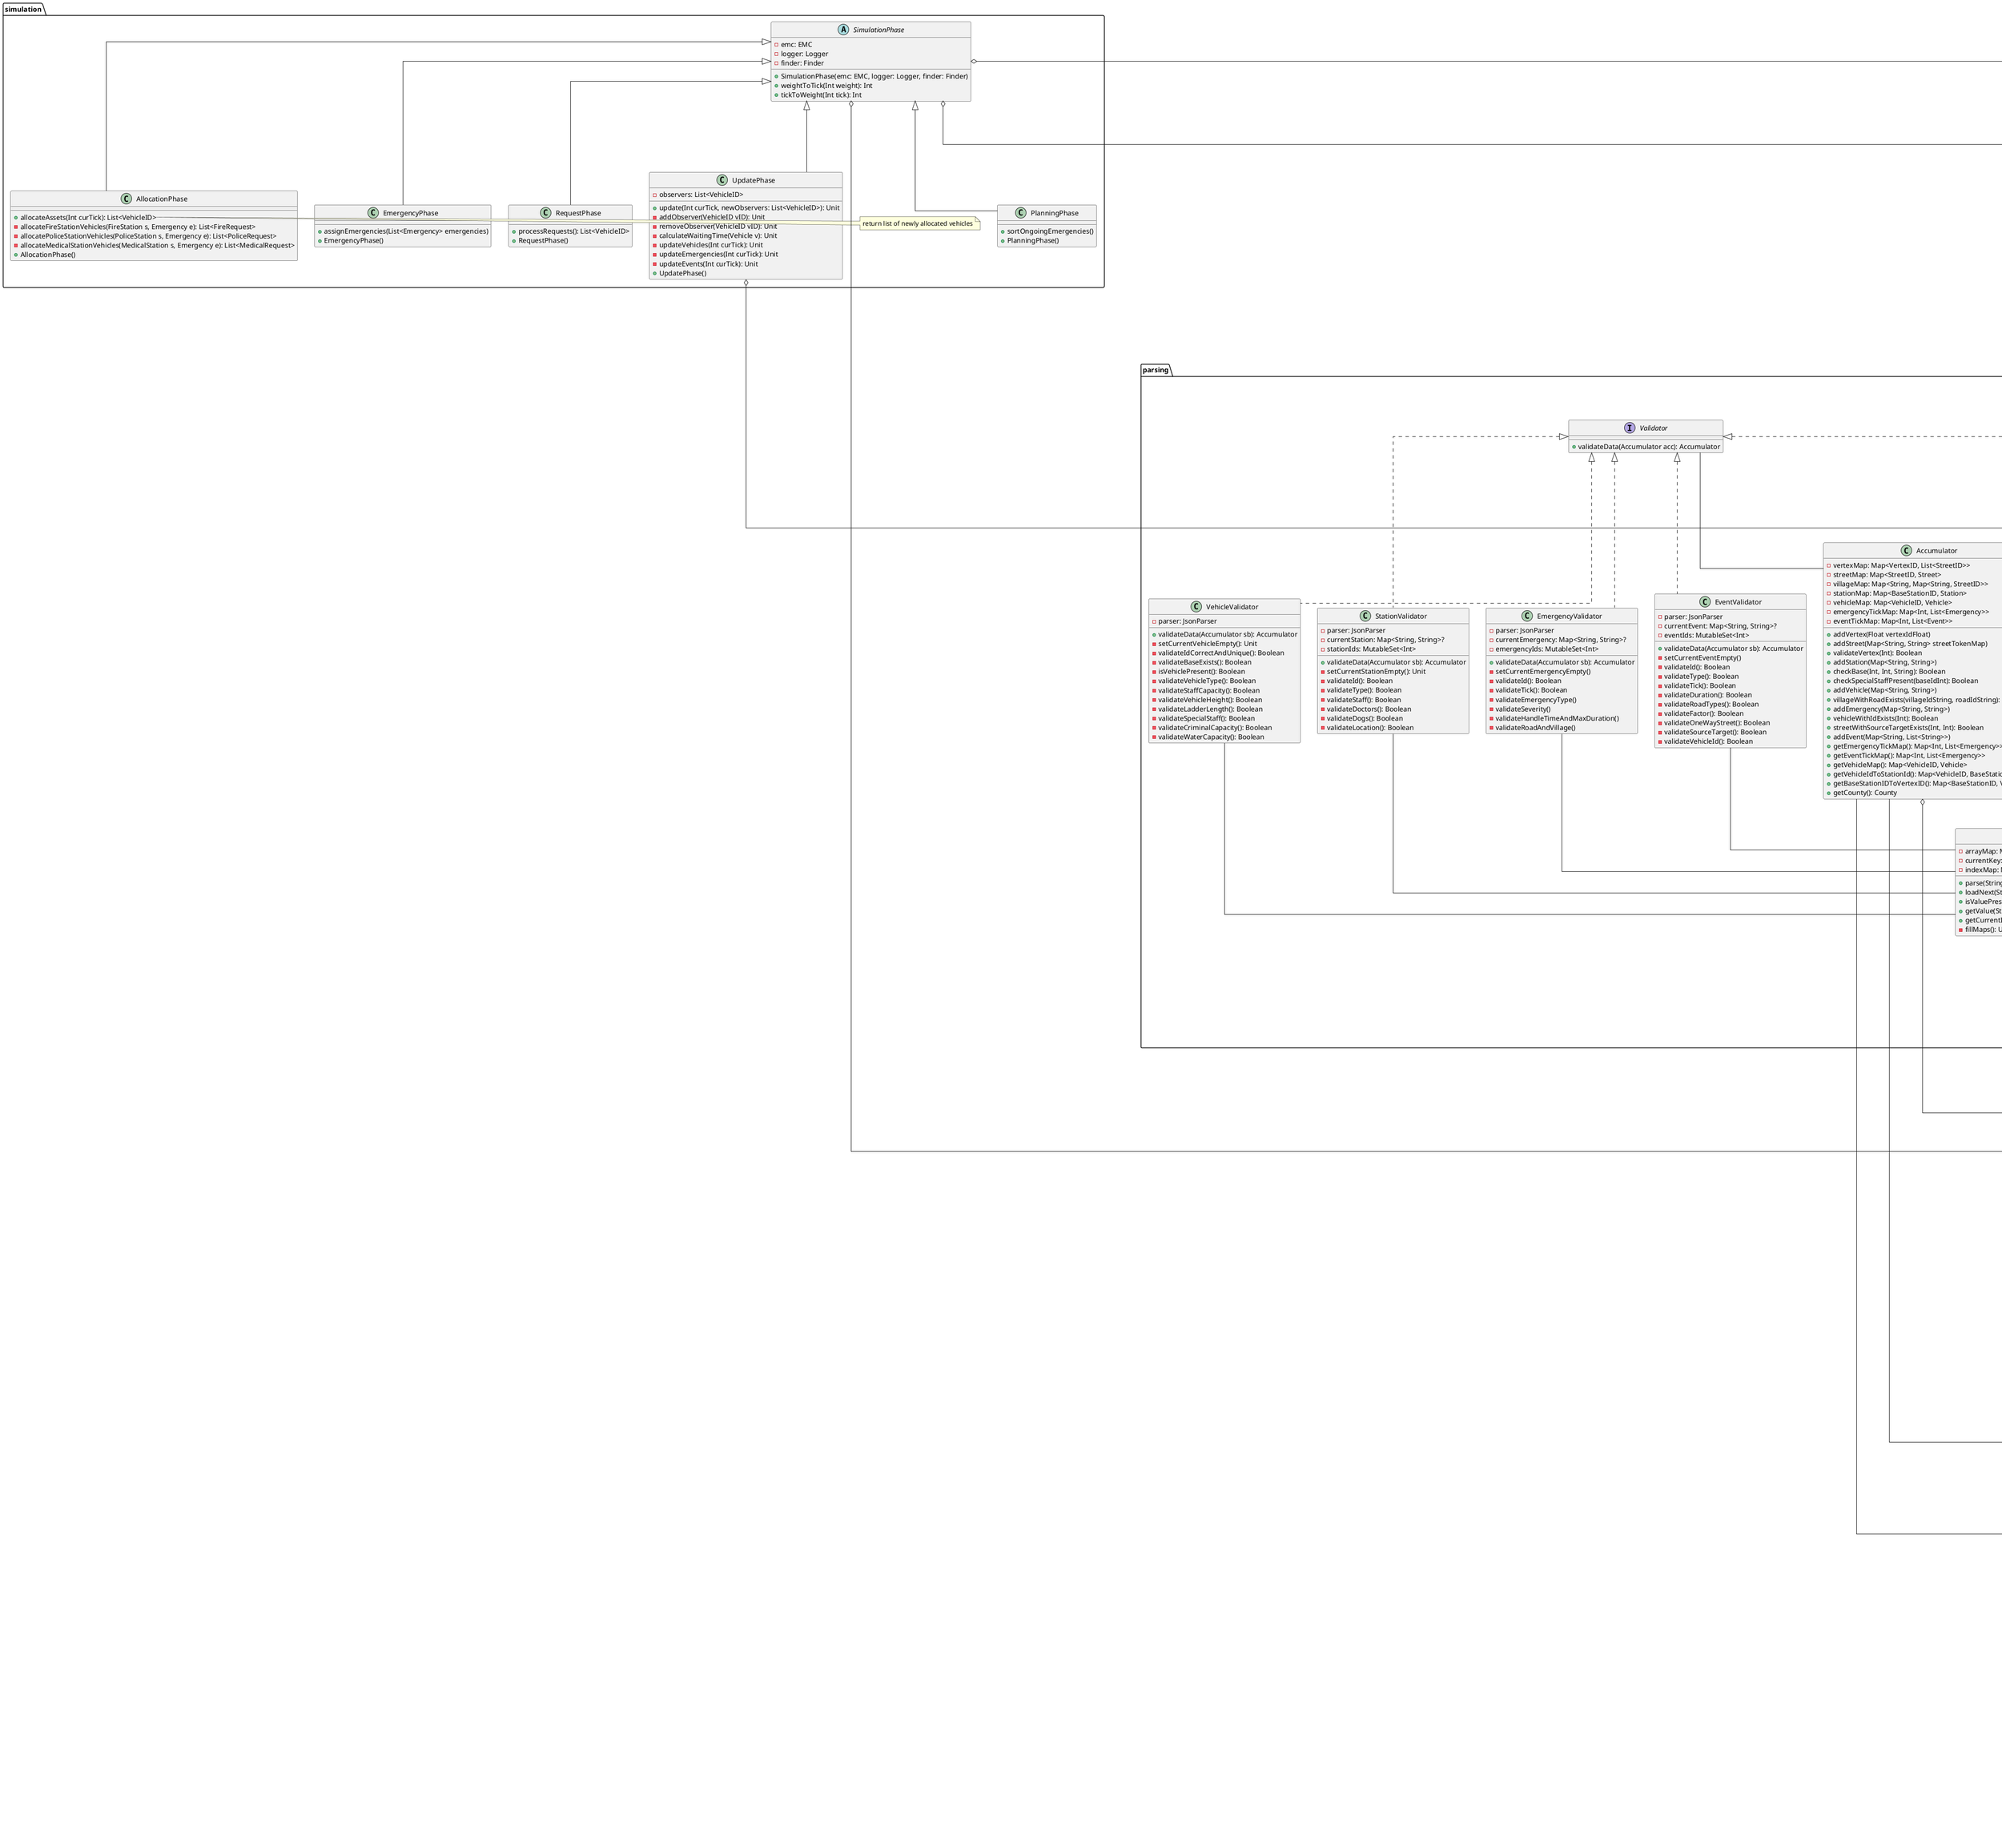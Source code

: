 @startuml
skinparam linetype ortho

/' typing & ids
   ========================================================================= '/
package ids {
note "use inline classes for ID classes" as N1

    class StreetID {
        - id: String
        + StreetID(String id)
        + hashCode(): Int
        + equals(): Boolean
        + <T> compareTo(T comp): Int
    }

    class VertexID {
        - id: String
        + VertexID(String id)
        + hashCode(): Int
        + equals(): Boolean
        + <T> compareTo(T comp): Int
    }

    class BaseStationID {
        - id: Int { id >= 0 }
        + BaseStationID(Int id)
        + hashCode(): Int
        + equals(): Boolean
        + <T> compareTo(T comp): Int
    }

    class EmergencyID {
        - id: Int { id >= 0 }
        + EmergencyID(Int id)
        + hashCode(): Int
        + equals(): Boolean
        + <T> compareTo(T comp): Int
    }

    class EventID {
        - id: Int { id >= 0 }
        + EventID(Int id)
        + hashCode(): Int
        + equals(): Boolean
        + <T> compareTo(T comp): Int
    }

    class VehicleID {
        - id: Int { id >= 0 }
        + VehicleID(Int id)
        + hashCode(): Int
        + equals(): Boolean
        + <T> compareTo(T comp): Int
    }

    class RequestID {
        - id: Int { id >= 0 }
        + RequestID(Int id)
        + hashCode(): Int
        + equals(): Boolean
        + <T> compareTo(T comp): Int
    }
}


/' events
   ========================================================================= '/
package events {
    abstract class Event {
        - id: EventID
        - duration: Int
        - startTick: Int
        - state: EventState
        + apply(): Boolean
        + undo(): Unit
        + suspend(): Unit
        + resume(): Unit
        + update(): Unit
    }
    Event o-- .ids.EventID
    Event <|-- RoadClosureEvent
    Event <|-- RushHourEvent
    Event <|-- TrafficJamEvent
    Event <|-- ConstructionSiteEvent
    Event <|-- VehicleUnavailableEvent
    Event *-- EventState

    note right of Event::apply
        bool indicates if application was possible
        (if not, reschedule)
    end note
    note right of Event::update
        decreases duration and possibly changes state
    end note
    note left of Event
        Command pattern (sort of)
    end note

    enum EventState {
        INACTIVE,
        RUNNING,
        SUSPENDED,
        ENDED
    }

    class RoadClosureEvent {
        - street: StreetID
        - finder: Finder
        + RoadClosureEvent(StreetID street, Finder finder)
        + apply(): Boolean
        + undo(): Unit
        + suspend(): Unit
        + resume(): Unit
        + update(): Unit
    }
    RoadClosureEvent o-- .ids.StreetID
    RoadClosureEvent o-- .mapping.Finder

    class RushHourEvent {
        - streetType: StreetPrimaryType
        - weightFactor: Int
        - finder: Finder
        - appliedStreets: List<StreetID>
        + RushHourEvent(StreetPrimaryType type, Int weightFactor, Finder finder)
        + apply(): Boolean
        + undo(): Unit
        + suspend(): Unit
        + resume(): Unit
        + update(): Unit
    }
    RushHourEvent o-- .mapping.StreetPrimaryType
    RushHourEvent o-- .mapping.Finder

    class TrafficJamEvent {
        - street: StreetID
        - weightFactor: Int
        - finder: Finder
        + TrafficJamEvent(StreetID street, Int weightFactor, Finder finder)
        + apply(): Boolean
        + undo(): Unit
        + suspend(): Unit
        + resume(): Unit
        + update(): Unit
    }
    TrafficJamEvent o-- .ids.StreetID
    TrafficJamEvent o-- .mapping.Finder

    class ConstructionSiteEvent {
        - street: StreetID
        - weightFactor: Int
        - streetDirection: StreetDirection
        - finder: Finder
        + ConstructionSiteEvent(StreetID street, Int weightFactor, StreetDirection direction, Finder finder)
        + apply(): Boolean
        + undo(): Unit
        + suspend(): Unit
        + resume(): Unit
        + update(): Unit
    }
    ConstructionSiteEvent o-- .ids.StreetID
    ConstructionSiteEvent o-- .mapping.StreetDirection
    ConstructionSiteEvent o-- .mapping.Finder

    class VehicleUnavailableEvent {
        - vehicle: Vehicle
        + VehicleUnavailableEvent(Vehicle v)
        + apply(): Boolean
        + undo(): Unit
        + suspend(): Unit
        + resume(): Unit
        + update(): Unit
    }
    VehicleUnavailableEvent o-- .vehicles.Vehicle
}


/' mapping
   ========================================================================= '/
package mapping {
    class Finder {
        - county: County
        + Finder(County county)
        + getClosestStation(StreetID street, BaseStation.KClass stationType): StationID
        + getClosestStation(BaseStationID station, BaseStation.KClass stationType, List<BaseStationID> visitedStations): StationID
        + getPath(VertexID source, StreetID target, Int height, Int offset = 0): Path
        + getPath(StreetID source, StreetID target, Int height, Int offset = 0): Path
        - dijkstra(VertexID vertex, (VertexID -> Boolean) terminationChecker, height: Int = 0): Path
        .. wrapper methods for County ..
        + getVertexByID(VertexID vId) : Vertex?
        + getBaseByID(BaseStationID bId) : BaseStation?
        + getStationByVertexID(VertexID vID): BaseStationID?
        + getVertexByStationID(BaseStationID bID): VertexID?
        + getStreetByID(StreetID sID): Street?
    }
    note left of Finder::dijkstra
        height = 0 for ignoring restrictions
    end note
    Finder o-- County

    class County {
        - vertexMap: Map<VertexID, Vertex>
        - streetMap: Map<StreetId, Street>
        - baseStationMap: Map<BaseStationID, BaseStation>
        - streetTypeMap: Map<StreetPrimaryType, List<Street>>
        - vertexToStationMap: Map<VertexID, BaseStationID>
        - stationToVertexMap: Map<BaseStationID, VertexID>
        + County(List<Vertex> v, List<Street> s, List<BaseStation> b, Map<BaseStationID, VertexID> stationVertexMap)
        + getVertexByID(VertexID vId) : Vertex?
        + getBaseByID(BaseStationID bId) : BaseStation?
        + getStationByVertexID(VertexID vID): BaseStationID?
        + getVertexByStationID(BaseStationID bID): VertexID?
        + getStreetByID(StreetID sID): Street?
    }
    County o-- .ids.VertexID
    County o-- Vertex
    County o-- .ids.BaseStationID
    County o-- .baseStations.BaseStation
    County o-- .ids.StreetID
    County o-- Street
    County -- StreetPrimaryType

    class Vertex {
        - id: VertexID
        - connections: List<StreetId>
        + Vertex(VertexID id, List<StreetID> connections): Vertex
    }
    Vertex o-- .ids.VertexID
    Vertex o-- .ids.StreetID

    enum StreetPrimaryType {
        MAINSTREET,
        SIDESTREET,
        COUNTYROAD,
    }

    enum StreetSecondaryType {
        ONEWAYSTREET,
        TUNNEL,
        NONE,
    }

    class Street {
        - id: StreetID
        - source: VertexID
        - target: VertexID
        - name: String
        - weight: Int
        - height: Int
        - direction: StreetDirection
        - primaryType: StreetPrimaryType
        - secondaryType: StreetSecondaryType
        - associatedEvent: EventID?
        - blocked: Boolean = false
        + Street(StreetID id, VertexID source, VertexID target, Int weight, String name, Int height, StreetPrimaryType pType, StreetSecondaryType sType)
        + isAffectedByEvent(): Boolean
        + isBlocked(): Boolean
    }
    Street -- StreetPrimaryType
    Street -- StreetSecondaryType
    Street *-- StreetDirection
    Street o-- .ids.VertexID

    enum StreetDirection {
        SOURCE_TARGET,
        TARGET_SOURCE,
        BIDIRECTIONAL,
    }

    class Path {
        - streets: List<Pair<Int, StreetID>>
        - offset: Int
        - length: Int
        + Path(streets: List<Pair<Int, StreetID>>, offset: Int)
        + getPosition(Int weight): Pair<Int, StreetID>
        + advance(Int weight): Unit
        + hasArrived(): Boolean
    }
    Path o-- .ids.StreetID
    note left of Path::streets
        pairs of weight (at time of dispatch) + street
    end note
    note left of Path::offset
        from source of first street
    end note
    note left of Path::length
        at time of creation
    end note
    note left of Path::getPosition
        returns offset + street
    end note
}


/' logging
   ========================================================================= '/
package logging {
    class Logger {
        - outputHandle: File = STDOUT
        - separator: String = ":"
        + Logger(File outputHandle, String separator = ":")
        - log(String logType, String msg): Unit
        + initInfo(String filename, Boolean valid): Unit
        + simulationStart(): Unit
        + simulationEnd(): Unit
        + simulationTick(Int tick): Unit
        + emergencyAssignment(EmergencyID e, BaseStationID b): Unit
        + assetAllocation(VehicleID asset, EmergencyID e, Int ticksToArrive): Unit
        + assetRequest(RequestID r, BaseStationID b, EmergencyID e): Unit
        + assetReallocation(VehicleID asset, EmergencyID e): Unit
        + requestFail(EmergencyID e): Unit
        + assetArrival(VehicleID asset, VertexID destination): Unit
        + emergencyStatusUpdate(EmergencyID eID, EmergencyState state): Unit
        + eventTriggered(EventID e): Unit
        + eventEnded(EventID e): Unit
        + statistics(Statistics stat): Unit
    }
}


/' EMC
   ========================================================================= '/
package emc {
    class CoreSimulation {
        - emc: EMC
        - finder: Finder
        - logger: Logger
        - curTick: Int = 0
        - maxTicks: Int
        - emergencyPhase: EmergencyPhase
        - planningPhase: PlanningPhase
        - allocationPhase: AllocationPhase
        - requestPhase: RequestPhase
        - updatePhase: UpdatePhase
        + CoreSimulation(String county, String assets, String scenario, Int maxTicks, String out)
        + run(): Unit
        - createSimulationObjects(Accumulator acc)
        - parse(): Boolean
    }
    CoreSimulation o-- EMC
    CoreSimulation o-- .mapping.Finder
    CoreSimulation o-up- .logging.Logger
    note right of CoreSimulation
        owns EMC and Finder
    end note

    class EMC {
        - emergencies: Map<Int, List<Emergency>>
        - ongoingEmergencies: List<Emergency>
        - openRequests: List<Request>
        - events: Map<Int, List<Event>>
        - ongoingEvents: List<Event>
        - assignedStations: Map<EmergencyID, BaseStationID>
        - emergencyToVehicleMap:Map<EmergencyID, List<VehicleID>>
        - vehicleToEmergencyMap:Map< VehicleID, Emergency>
        - vehicleIDToStationIDMap: Map<VehicleID, BaseStationID>
        - vehicleMap: Map<VehicleID, Vehicle>
        - statistics: Statistics
        - requestCount: Int = 0
        + EMC(Map<Int, List<Emergency>> emergencies, Map<Int, List<Event>> events,\n Map<VehicleID, StationID> vehicleToStation, Map<VehicleID, Vehicle> vehicleMap)
        + newRequestID(): RequestID
        + assignStation(BaseStationID bID, EmergencyID eID)
        + getAssignedStation(EmergencyID emergency): BaseStationID
        + getNewEvents(Int tick): List<Event>
        + addOngoingEvent(Event e): Unit
        + removeOngoingEvent(Event e): Unit
        + getEmergencies(Int tick): List<Emergency>
        + getVehiclesForEmergency(EmergencyID e): List<VehicleID>
        + getEmergencyFromVehicle(VehicleID v): Emergency?
        + getVehicleFromID(VehicleID v): Vehicle?
    }
    EMC o-- Statistics
    EMC o-- .emergencies.Emergency
    EMC o-- .emergencies.Request
    EMC o-- .events.Event
    EMC o-- .ids.EmergencyID
    EMC o-- .ids.BaseStationID
    EMC o-- .ids.VehicleID
    note left of EMC::openRequests
        sorted by design
    end note

    class Statistics {
        - receivedEmergencies: Int
        - resolvedEmergencies: Int
        - failedEmergencies: Int
        - ongoingEmergencies: Int
        - reroutedAssets: Int
        + Statistics()
    }
}


/' phases
   ========================================================================= '/
package simulation {
abstract class SimulationPhase {
        - emc: EMC
        - logger: Logger
        - finder: Finder
        + SimulationPhase(emc: EMC, logger: Logger, finder: Finder)
        + weightToTick(Int weight): Int
        + tickToWeight(Int tick): Int
    }
    SimulationPhase o-- .emc.EMC
    SimulationPhase o-- .logging.Logger
    SimulationPhase o-- .mapping.Finder

    SimulationPhase <|-- EmergencyPhase
    SimulationPhase <|-- PlanningPhase
    SimulationPhase <|-- AllocationPhase
    SimulationPhase <|-- RequestPhase
    SimulationPhase <|-- UpdatePhase

    class EmergencyPhase {
        + assignEmergencies(List<Emergency> emergencies)
        + EmergencyPhase()
    }

    class PlanningPhase {
        + sortOngoingEmergencies()
        + PlanningPhase()
    }

    class AllocationPhase {
        + allocateAssets(Int curTick): List<VehicleID>
        - allocateFireStationVehicles(FireStation s, Emergency e): List<FireRequest>
        - allocatePoliceStationVehicles(PoliceStation s, Emergency e): List<PoliceRequest>
        - allocateMedicalStationVehicles(MedicalStation s, Emergency e): List<MedicalRequest>
        + AllocationPhase()
    }
    note left of AllocationPhase::allocateAssets
        return list of newly allocated vehicles
    end note

    class RequestPhase {
        + processRequests(): List<VehicleID>
        + RequestPhase()
    }

    class UpdatePhase {
        - observers: List<VehicleID>
        + update(Int curTick, newObservers: List<VehicleID>): Unit
        - addObserver(VehicleID vID): Unit
        - removeObserver(VehicleID vID): Unit
        - calculateWaitingTime(Vehicle v): Unit
        - updateVehicles(Int curTick): Unit
        - updateEmergencies(Int curTick): Unit
        - updateEvents(Int curTick): Unit
        + UpdatePhase()
    }
    UpdatePhase o-- .ids.VehicleID
}


/' vehicles
   ========================================================================= '/
package vehicles {
    abstract class Vehicle {
        - id: VehicleID
        - staffCapacity: Int { 0 < staffCapacity <= 12 }
        - height: Int { 1 <= height <= 5 }
        ' TODO: was I allowed to remove this?
        ' - waitingCounter: Int
        - state: VehicleState
        - path : Path?
        + Vehicle(id: VehicleID, staffCapacity: Int, height: Int)
        + isAvailable(): Boolean
    }
    Vehicle o-- .ids.VehicleID
    Vehicle *-- VehicleState
    Vehicle o-- .mapping.Path

    note left of Vehicle::waitingCounter
        ticks until available again
    end note
    Vehicle <|-- PoliceVehicle
    Vehicle <|-- FireVehicle
    Vehicle <|-- MedicalVehicle

    enum VehicleState {
        DISPATCHED,
        WAITING,
        RETURNING,
        AVAILABLE,
        IN_PREPARATION,
        UNAVAILABLE,
    }

    class PoliceVehicle {
        - type: PoliceVehicleType
        - dogCapacity: Int { 1 only for K9_CAR }
        - totalCriminalCapacity: Int
        - currentCriminalCapacity: Int
        + hasCriminal(): Boolean
        + PoliceVehicle(id: VehicleID, staffCapacity: Int, height: Int, type: PoliceVehicleType, totalCriminalCapacity: Int)
    }
    PoliceVehicle o-- PoliceVehicleType

    class FireVehicle {
        - currentWaterCapacity : Int
        - totalWaterCapacity : Int
        - type: FireVehicleType
        - ladderLength: Int { 0 OR 30 <= ladderLength <= 70 }
        + needsRefilling(): Boolean
        + FireVehicle(id: VehicleID, staffCapacity: Int, height: Int, totalWaterCapacity: Int, type: FireVehicleType, ladderLength: Int = 0)
    }
    FireVehicle o-- FireVehicleType

    class MedicalVehicle {
        - type: MedicalVehicleType
        - doctorCapacity: Int { 1, only for EMERGENCY_DOCTOR_CAR }
        - patient: Boolean
        + hasPatient(): Boolean
        + setPatient()
        + unsetPatient()
        + MedicalVehicle(id: VehicleID, staffCapacity: Int, height: Int, type: MedicalVehicleType)
    }
    MedicalVehicle o-- MedicalVehicleType

    enum PoliceVehicleType {
        CAR,
        K9_CAR,
        MOTORCYCLE,
    }

    enum FireVehicleType {
        TRUCK_WATER,
        TRUCK_TECHNICAL,
        TRUCK_LADDER,
        FIREFIGHTER_TRANSPORTER,
    }

    enum MedicalVehicleType {
        AMBULANCE,
        EMERGENCY_DOCTOR_CAR,
    }
}


/' base stations
   ========================================================================= '/
package baseStations {
    abstract class BaseStation {
        - id: BaseStationID
        - staff: Int { staff > 0 }
        - vehicles: List<VehicleID>
        + getAvailableStaff(): Int
        + canStaffVehicle(Vehicle v): Boolean
        + addVehicleId(VehicleID v)
        + BaseStation(id: BaseStationID, staff: Int, vehicles: List<Vehicle>)
    }
    note right of BaseStation::vehicles
        sorted on parsing
    end note
    BaseStation o-- .ids.BaseStationID
    BaseStation o-- .ids.VehicleID
    BaseStation o-- .vehicles.Vehicle

    class PoliceStation {
        - dogs { dogs >= 0 }
        + getAvailableDogs(): Int
        + PoliceStation(id: BaseStationID, staff: Int, vehicles: List<Vehicle>, dogs: Int)
    }
    PoliceStation o-- PoliceVehicle

    class FireStation {
        + FireStation(id: BaseStationID, staff: Int, vehicles: List<Vehicle>)
    }
    FireStation o-- FireVehicle

    class MedicalStation {
        - doctors { doctors >= 0 }
        + getAvailableDoctors(): Int
        + MedicalStation(id: BaseStationID, staff: Int, vehicles: List<Vehicle>, doctors: Int)
    }
    MedicalStation o-- MedicalVehicle

    BaseStation <|-- PoliceStation
    BaseStation <|-- FireStation
    BaseStation <|-- MedicalStation
}


/' requirements
   ========================================================================= '/
package requirements {
    class Requirement {
        - police: List<PoliceVehicleType>
        - fire: List<FireVehicleType>
        - medical: List<MedicalVehicleType>
        - ladderLength: Int
        - criminals: Int
        - patients: Int
        - water: Int
        + isFulfilled(): Bool
        + Requirement(police: List<PoliceVehicleType>, fire: List<FireVehicleType>, medical: List<MedicalVehicleType>, ladderLength: Int, criminals: Int, patients: Int, water: Int)
    }
    Requirement o-- PoliceVehicleType
    Requirement o-- FireVehicleType
    Requirement o-- MedicalVehicleType

    interface RequirementFactory {
        {abstract} + createLowSeverityRequirement(): Requirement
        {abstract} + createMediumSeverityRequirement(): Requirement
        {abstract} + createHighSeverityRequirement(): Requirement
    }
    note left of RequirementFactory
        factories are static classes
    end note

    RequirementFactory <|.. FireRequirementFactory
    RequirementFactory <|.. AccidentRequirementFactory
    RequirementFactory <|.. CrimeRequirementFactory
    RequirementFactory <|.. MedicalRequirementFactory

    class FireRequirementFactory {
        + createLowSeverityRequirement(): Requirement
        + createMediumSeverityRequirement(): Requirement
        + createHighSeverityRequirement(): Requirement
        + FireRequirementFactory()
    }

    class AccidentRequirementFactory {
        + createLowSeverityRequirement(): Requirement
        + createMediumSeverityRequirement(): Requirement
        + createHighSeverityRequirement(): Requirement
        + AccidentRequirementFactory()
    }

    class CrimeRequirementFactory {
        + createLowSeverityRequirement(): Requirement
        + createMediumSeverityRequirement(): Requirement
        + createHighSeverityRequirement(): Requirement
        + CrimeRequirementFactory()
    }

    class MedicalRequirementFactory {
        + createLowSeverityRequirement(): Requirement
        + createMediumSeverityRequirement(): Requirement
        + createHighSeverityRequirement(): Requirement
        + MedicalRequirementFactory()
    }
}


/' emergencies
   ========================================================================= '/
package emergencies {
    class Emergency {
        - id: EmergencyID
        - street: StreetID
        - startTick: Int { startTick > 0 }
        - handleTime: Int { handleTime > 0 }
        - maxDuration: Int { maxDuration > handleTime }
        - severity: EmergencySeverity
        - type: EmergencyType
        - requirement: Requirement
        - state: EmergencyState
        + getTicksLeft(Int curTick): Int
        + getRuntime(Int curTick): Int
        + getTicksLeftForArrival(curTick): Int
        + Emergency(id: EmergencyID, street: StreetID, startTick: Int, handleTime: Int, maxDuration: Int, severity: EmergencySeverity, type: EmergencyType, requirement: Requirement)
    }
    Emergency o-- .ids.EmergencyID
    Emergency o-- .ids.StreetID
    Emergency *-- EmergencySeverity
    Emergency *-- EmergencyType
    Emergency *-- Requirement
    Emergency *-- EmergencyState

    note left of Emergency::getTicksLeft
        ticks left to solve emergency
            `maxDuration - (curTick - startTick)`
    end note
    note left of Emergency::getRuntime
        `curTick - startTick`
    end note
    note left of Emergency::getTicksLeftForArrival
        `getTicksLeft() - handleTime`
    end note

    enum EmergencyState {
        UNASSIGNED,
        ONGOING,
        BEING_RESOLVED,
        SUCCESS,
        FAILED,
    }

    enum EmergencyType {
        FIRE,
        ACCIDENT,
        CRIME,
        MEDICAL,
    }

    enum EmergencySeverity {
        LOW,
        MEDIUM,
        HIGH,
    }

    ' requests
    abstract class Request {
        - id: Int { id > 0 }
        - sender: BaseStationID
        + Request(id: Int, sender: BaseStationID)
    }
    Request o-- .ids.BaseStationID

    Request <|-- PoliceRequest
    Request <|-- FireRequest
    Request <|-- MedicalRequest

    class PoliceRequest {
        - assets: List<PoliceVehicleType>
        - criminalCapacity: Int
        + PoliceRequest(id: Int, sender: BaseStationID, assets: List<PoliceVehicleType>, criminalCapacity: Int)
    }
    PoliceRequest o-- .vehicles.PoliceVehicleType

    class FireRequest {
        - assets: List<FireVehicleType>
        - minLadderLength: Int
        - waterCapacity: Int
        + FireRequest(id: Int, sender: BaseStationID, assets: List<FireVehicleType>, minLadderLength: Int, waterCapacity: Int)
    }
    FireRequest o-- .vehicles.FireVehicleType

    class MedicalRequest {
        - assets: List<MedicalVehicleType>
        - patientCapacity: Int
        + MedicalRequest(id: Int, sender: BaseStationID, assets: List<MedicalVehicleType>, patientCapacity: Int)
    }
    MedicalRequest o-- .vehicles.MedicalVehicleType
}


/' parsing
   ========================================================================= '/
package parsing {
    class CountyParser {
        - countyId: String
        - vertices: List<String>
        - edges: List<Map<String, String>>
        + parse(String filepath)
        - checkId(String id): Boolean
        - checkAttributes(String attr): Boolean
        + getVertex(): String
        + getEdge(): Map<String, String>
        + getCountyId(): String
    }
    CountyParser ..|> Parser

    class JsonParser {
        - arrayMap: Map<String, Array<JsonObject>>
        - currentKey: String?
        - indexMap: Map<String, Int>
        + parse(String filepath): Boolean
        + loadNext(String arrayNameString)
        + isValuePresent(String valueKey): Boolean
        + getValue(String valueKey): Unit
        + getCurrentIndex(): Int
        - fillMaps(): Unit
    }
    JsonParser ..|> Parser

    interface Validator {
        + validateData(Accumulator acc): Accumulator
    }
    Validator -- Accumulator

    interface Parser {
        + parse(String path)
    }

    class VehicleValidator {
        - parser: JsonParser
        + validateData(Accumulator sb): Accumulator
        - setCurrentVehicleEmpty(): Unit
        - validateIdCorrectAndUnique(): Boolean
        - validateBaseExists(): Boolean
        - isVehiclePresent(): Boolean
        - validateVehicleType(): Boolean
        - validateStaffCapacity(): Boolean
        - validateVehicleHeight(): Boolean
        - validateLadderLength(): Boolean
        - validateSpecialStaff(): Boolean
        - validateCriminalCapacity(): Boolean
        - validateWaterCapacity(): Boolean
    }
    VehicleValidator -- JsonParser

    class StationValidator {
        - parser: JsonParser
        - currentStation: Map<String, String>?
        - stationIds: MutableSet<Int>
        + validateData(Accumulator sb): Accumulator
        - setCurrentStationEmpty(): Unit
        - validateId(): Boolean
        - validateType(): Boolean
        - validateStaff(): Boolean
        - validateDoctors(): Boolean
        - validateDogs(): Boolean
        - validateLocation(): Boolean
    }
    StationValidator -- JsonParser

        class CountyValidator {
            - parser: CountyParser
            - sideStreetPresent: Boolean
            - vertices: Map<String, List<String>>
            - villages: Map<String, Map<String, String>>
            + validateData(Accumulator sb): Accumulator
            - validateVertexIdUniquenessAndValue(String id): Boolean
            - validateStreetVerticesExistAndAreUnique()
            - checkSideStreetFulfilled(): Boolean
            - checkStreetPrimTypeRelations(): Boolean
            - idIsCountyId(String idString): Boolean
            - validateHeight(): Boolean
            - validateWeight(): Boolean
            - isVertexPresent(String sourceId): Boolean
            - doesRoadExistInVillage(String roadId, String villageId): Boolean
            - verticesAreInterconnected(): Boolean
            - noDoubleEdging(): Boolean
            - eachVillageHasMainStreet(): Boolean
            - areVerticesUniqueToVillage(): Boolean
        }

    /'
    1. All IDs of vertices are unique and the smallest possible ID is 0.10
    2. Each vertex is connected to at least one other vertex.11
    3. The road name is unique within a village.12
    4. There are no edges from one vertex to itself.13
    5. There is at most one edge between two vertices.14
    6. All edges connect two existing vertices.15
    7. All edges connected to the same vertex belong to the same village or are a countyRoad.16
    8. Each village has at least one road with type mainStreet.17
    9. There is at least one sideStreet on the County.18
    10. The weight of a road must be greater than 0.19
    11. The height of a road is at least 1.20
    12. The height of a tunnel is at most 3.
    '/

    class EmergencyValidator {
        - parser: JsonParser
        - currentEmergency: Map<String, String>?
        - emergencyIds: MutableSet<Int>
        + validateData(Accumulator sb): Accumulator
        - setCurrentEmergencyEmpty()
        - validateId(): Boolean
        - validateTick(): Boolean
        - validateEmergencyType()
        - validateSeverity()
        - validateHandleTimeAndMaxDuration()
        - validateRoadAndVillage()
    }
    EmergencyValidator -- JsonParser

    class EventValidator {
        - parser: JsonParser
        - currentEvent: Map<String, String>?
        - eventIds: MutableSet<Int>
        + validateData(Accumulator sb): Accumulator
        - setCurrentEventEmpty()
        - validateId(): Boolean
        - validateType(): Boolean
        - validateTick(): Boolean
        - validateDuration(): Boolean
        - validateRoadTypes(): Boolean
        - validateFactor(): Boolean
        - validateOneWayStreet(): Boolean
        - validateSourceTarget(): Boolean
        - validateVehicleId(): Boolean
    }
    EventValidator -- JsonParser

    Validator <|.. VehicleValidator
    Validator <|.. StationValidator
    Validator <|.. CountyValidator
    Validator <|.. EmergencyValidator
    Validator <|.. EventValidator

    CountyParser -- CountyValidator

    class Accumulator {
        - vertexMap: Map<VertexID, List<StreetID>>
        - streetMap: Map<StreetID, Street>
        - villageMap: Map<String, Map<String, StreetID>>
        - stationMap: Map<BaseStationID, Station>
        /' station only knows vehicleId not vehicle '/
        - vehicleMap: Map<VehicleID, Vehicle>
        - emergencyTickMap: Map<Int, List<Emergency>>
        - eventTickMap: Map<Int, List<Event>>
        + addVertex(Float vertexIdFloat)
        + addStreet(Map<String, String> streetTokenMap)
        + validateVertex(Int): Boolean
        + addStation(Map<String, String>)
        + checkBase(Int, Int, String): Boolean
        + checkSpecialStaffPresent(baseIdInt): Boolean
        + addVehicle(Map<String, String>)
        + villageWithRoadExists(villageIdString, roadIdString): Boolean
        + addEmergency(Map<String, String>)
        + vehicleWithIdExists(Int): Boolean
        + streetWithSourceTargetExists(Int, Int): Boolean
        + addEvent(Map<String, List<String>>)
        + getEmergencyTickMap(): Map<Int, List<Emergency>>
        + getEventTickMap(): Map<Int, List<Emergency>>
        + getVehicleMap(): Map<VehicleID, Vehicle>
        + getVehicleIdToStationId(): Map<VehicleID, BaseStationID>
        + getBaseStationIDToVertexID(): Map<BaseStationID, VertexID>
        + getCounty(): County
    }
    Accumulator -- Vertex
    Accumulator -- Street
    Accumulator -- BaseStation
    Accumulator -- Emergency
    Accumulator -- Event
    Accumulator -- County

    Accumulator o-- VertexID
    Accumulator o-- StreetID
    Accumulator o-- BaseStationID
    Accumulator o-- VehicleID
}

class Main {
    main(Array<String> argv)
}
Main -- CoreSimulation

@enduml
